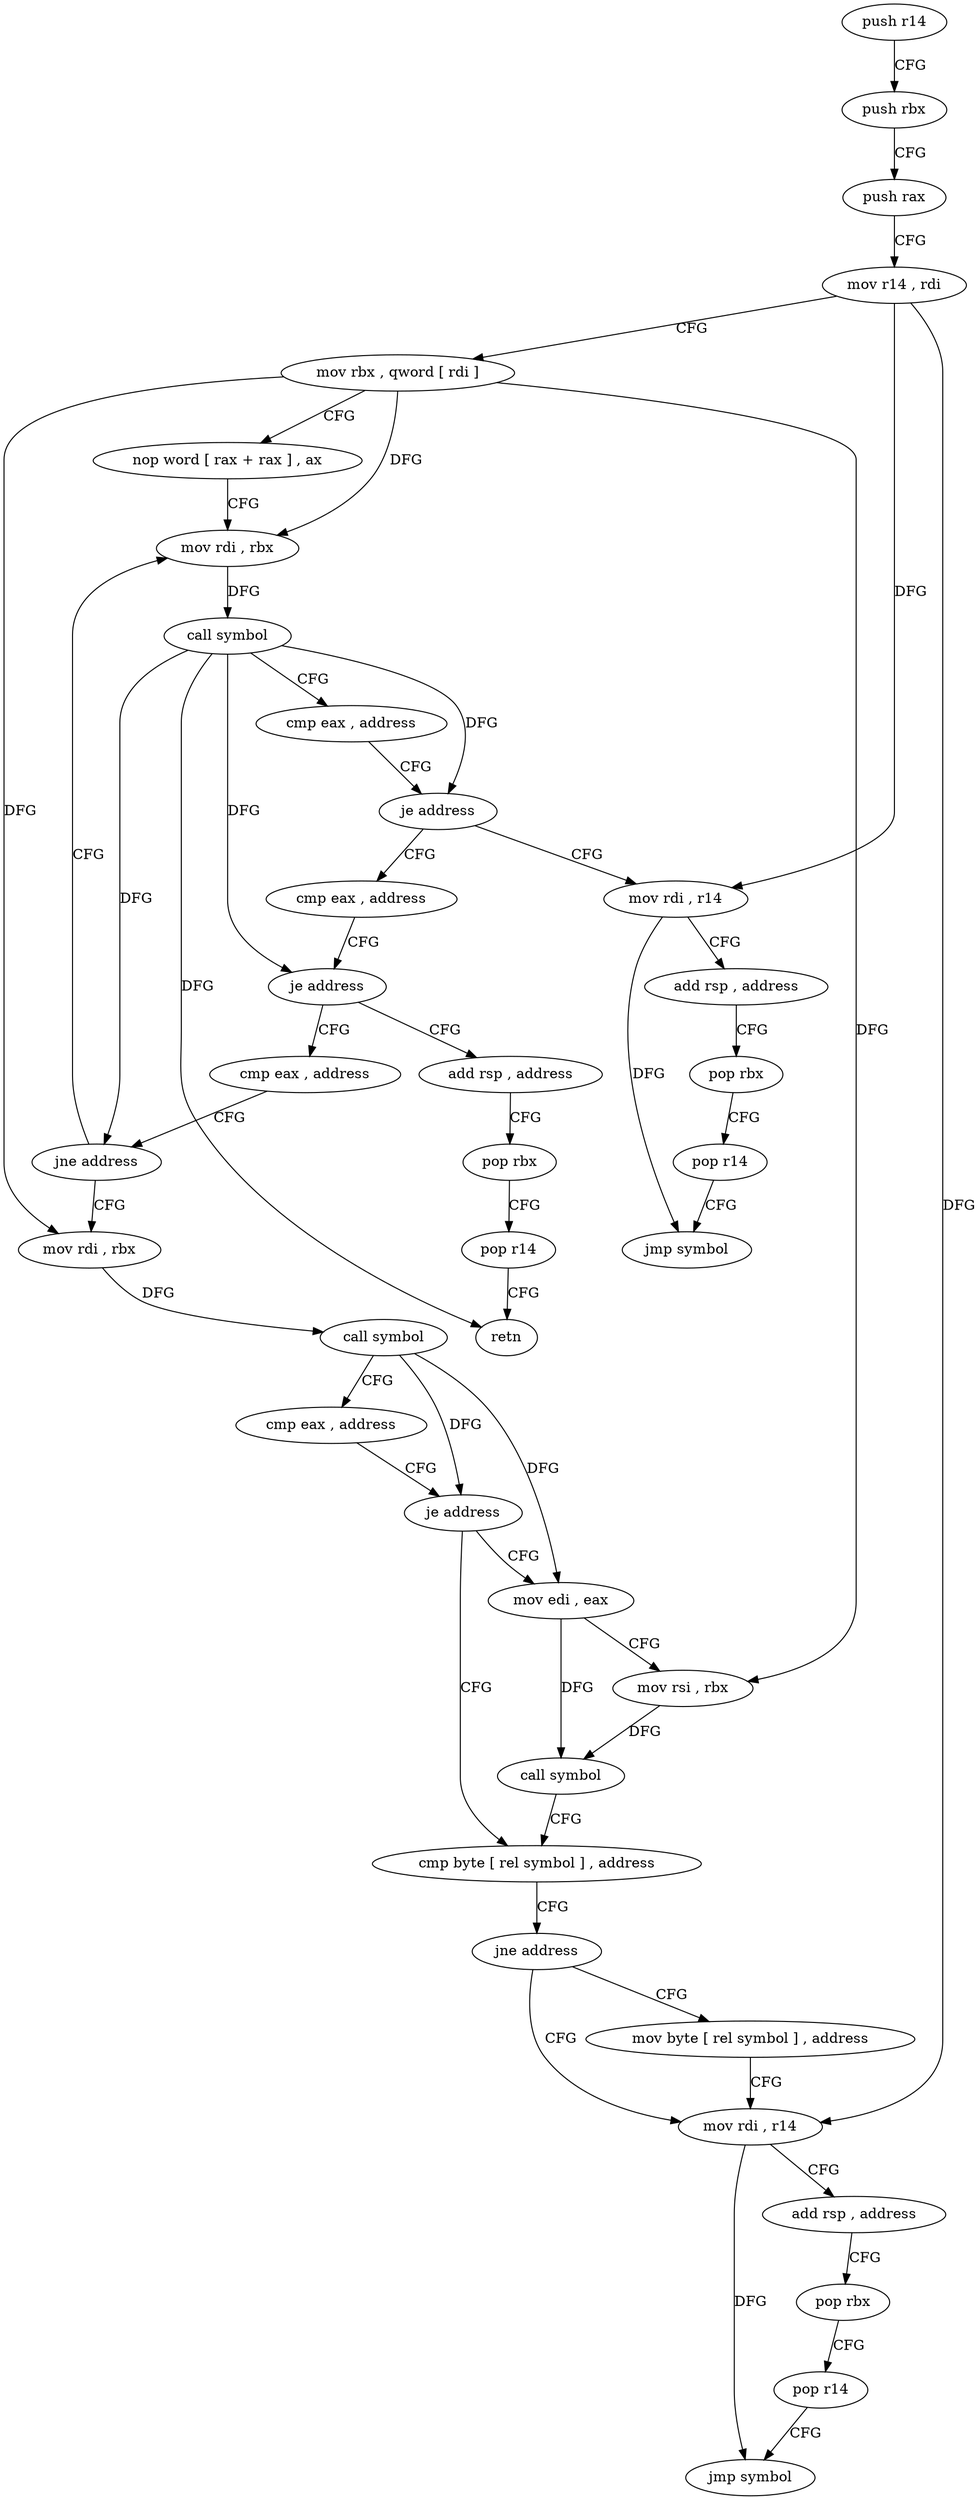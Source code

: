 digraph "func" {
"4212736" [label = "push r14" ]
"4212738" [label = "push rbx" ]
"4212739" [label = "push rax" ]
"4212740" [label = "mov r14 , rdi" ]
"4212743" [label = "mov rbx , qword [ rdi ]" ]
"4212746" [label = "nop word [ rax + rax ] , ax" ]
"4212752" [label = "mov rdi , rbx" ]
"4212829" [label = "mov rdi , r14" ]
"4212832" [label = "add rsp , address" ]
"4212836" [label = "pop rbx" ]
"4212837" [label = "pop r14" ]
"4212839" [label = "jmp symbol" ]
"4212765" [label = "cmp eax , address" ]
"4212768" [label = "je address" ]
"4212844" [label = "add rsp , address" ]
"4212770" [label = "cmp eax , address" ]
"4212848" [label = "pop rbx" ]
"4212849" [label = "pop r14" ]
"4212851" [label = "retn" ]
"4212773" [label = "jne address" ]
"4212775" [label = "mov rdi , rbx" ]
"4212755" [label = "call symbol" ]
"4212760" [label = "cmp eax , address" ]
"4212763" [label = "je address" ]
"4212778" [label = "call symbol" ]
"4212783" [label = "cmp eax , address" ]
"4212786" [label = "je address" ]
"4212798" [label = "cmp byte [ rel symbol ] , address" ]
"4212788" [label = "mov edi , eax" ]
"4212805" [label = "jne address" ]
"4212814" [label = "mov rdi , r14" ]
"4212807" [label = "mov byte [ rel symbol ] , address" ]
"4212790" [label = "mov rsi , rbx" ]
"4212793" [label = "call symbol" ]
"4212817" [label = "add rsp , address" ]
"4212821" [label = "pop rbx" ]
"4212822" [label = "pop r14" ]
"4212824" [label = "jmp symbol" ]
"4212736" -> "4212738" [ label = "CFG" ]
"4212738" -> "4212739" [ label = "CFG" ]
"4212739" -> "4212740" [ label = "CFG" ]
"4212740" -> "4212743" [ label = "CFG" ]
"4212740" -> "4212829" [ label = "DFG" ]
"4212740" -> "4212814" [ label = "DFG" ]
"4212743" -> "4212746" [ label = "CFG" ]
"4212743" -> "4212752" [ label = "DFG" ]
"4212743" -> "4212775" [ label = "DFG" ]
"4212743" -> "4212790" [ label = "DFG" ]
"4212746" -> "4212752" [ label = "CFG" ]
"4212752" -> "4212755" [ label = "DFG" ]
"4212829" -> "4212832" [ label = "CFG" ]
"4212829" -> "4212839" [ label = "DFG" ]
"4212832" -> "4212836" [ label = "CFG" ]
"4212836" -> "4212837" [ label = "CFG" ]
"4212837" -> "4212839" [ label = "CFG" ]
"4212765" -> "4212768" [ label = "CFG" ]
"4212768" -> "4212844" [ label = "CFG" ]
"4212768" -> "4212770" [ label = "CFG" ]
"4212844" -> "4212848" [ label = "CFG" ]
"4212770" -> "4212773" [ label = "CFG" ]
"4212848" -> "4212849" [ label = "CFG" ]
"4212849" -> "4212851" [ label = "CFG" ]
"4212773" -> "4212752" [ label = "CFG" ]
"4212773" -> "4212775" [ label = "CFG" ]
"4212775" -> "4212778" [ label = "DFG" ]
"4212755" -> "4212760" [ label = "CFG" ]
"4212755" -> "4212763" [ label = "DFG" ]
"4212755" -> "4212768" [ label = "DFG" ]
"4212755" -> "4212851" [ label = "DFG" ]
"4212755" -> "4212773" [ label = "DFG" ]
"4212760" -> "4212763" [ label = "CFG" ]
"4212763" -> "4212829" [ label = "CFG" ]
"4212763" -> "4212765" [ label = "CFG" ]
"4212778" -> "4212783" [ label = "CFG" ]
"4212778" -> "4212786" [ label = "DFG" ]
"4212778" -> "4212788" [ label = "DFG" ]
"4212783" -> "4212786" [ label = "CFG" ]
"4212786" -> "4212798" [ label = "CFG" ]
"4212786" -> "4212788" [ label = "CFG" ]
"4212798" -> "4212805" [ label = "CFG" ]
"4212788" -> "4212790" [ label = "CFG" ]
"4212788" -> "4212793" [ label = "DFG" ]
"4212805" -> "4212814" [ label = "CFG" ]
"4212805" -> "4212807" [ label = "CFG" ]
"4212814" -> "4212817" [ label = "CFG" ]
"4212814" -> "4212824" [ label = "DFG" ]
"4212807" -> "4212814" [ label = "CFG" ]
"4212790" -> "4212793" [ label = "DFG" ]
"4212793" -> "4212798" [ label = "CFG" ]
"4212817" -> "4212821" [ label = "CFG" ]
"4212821" -> "4212822" [ label = "CFG" ]
"4212822" -> "4212824" [ label = "CFG" ]
}
